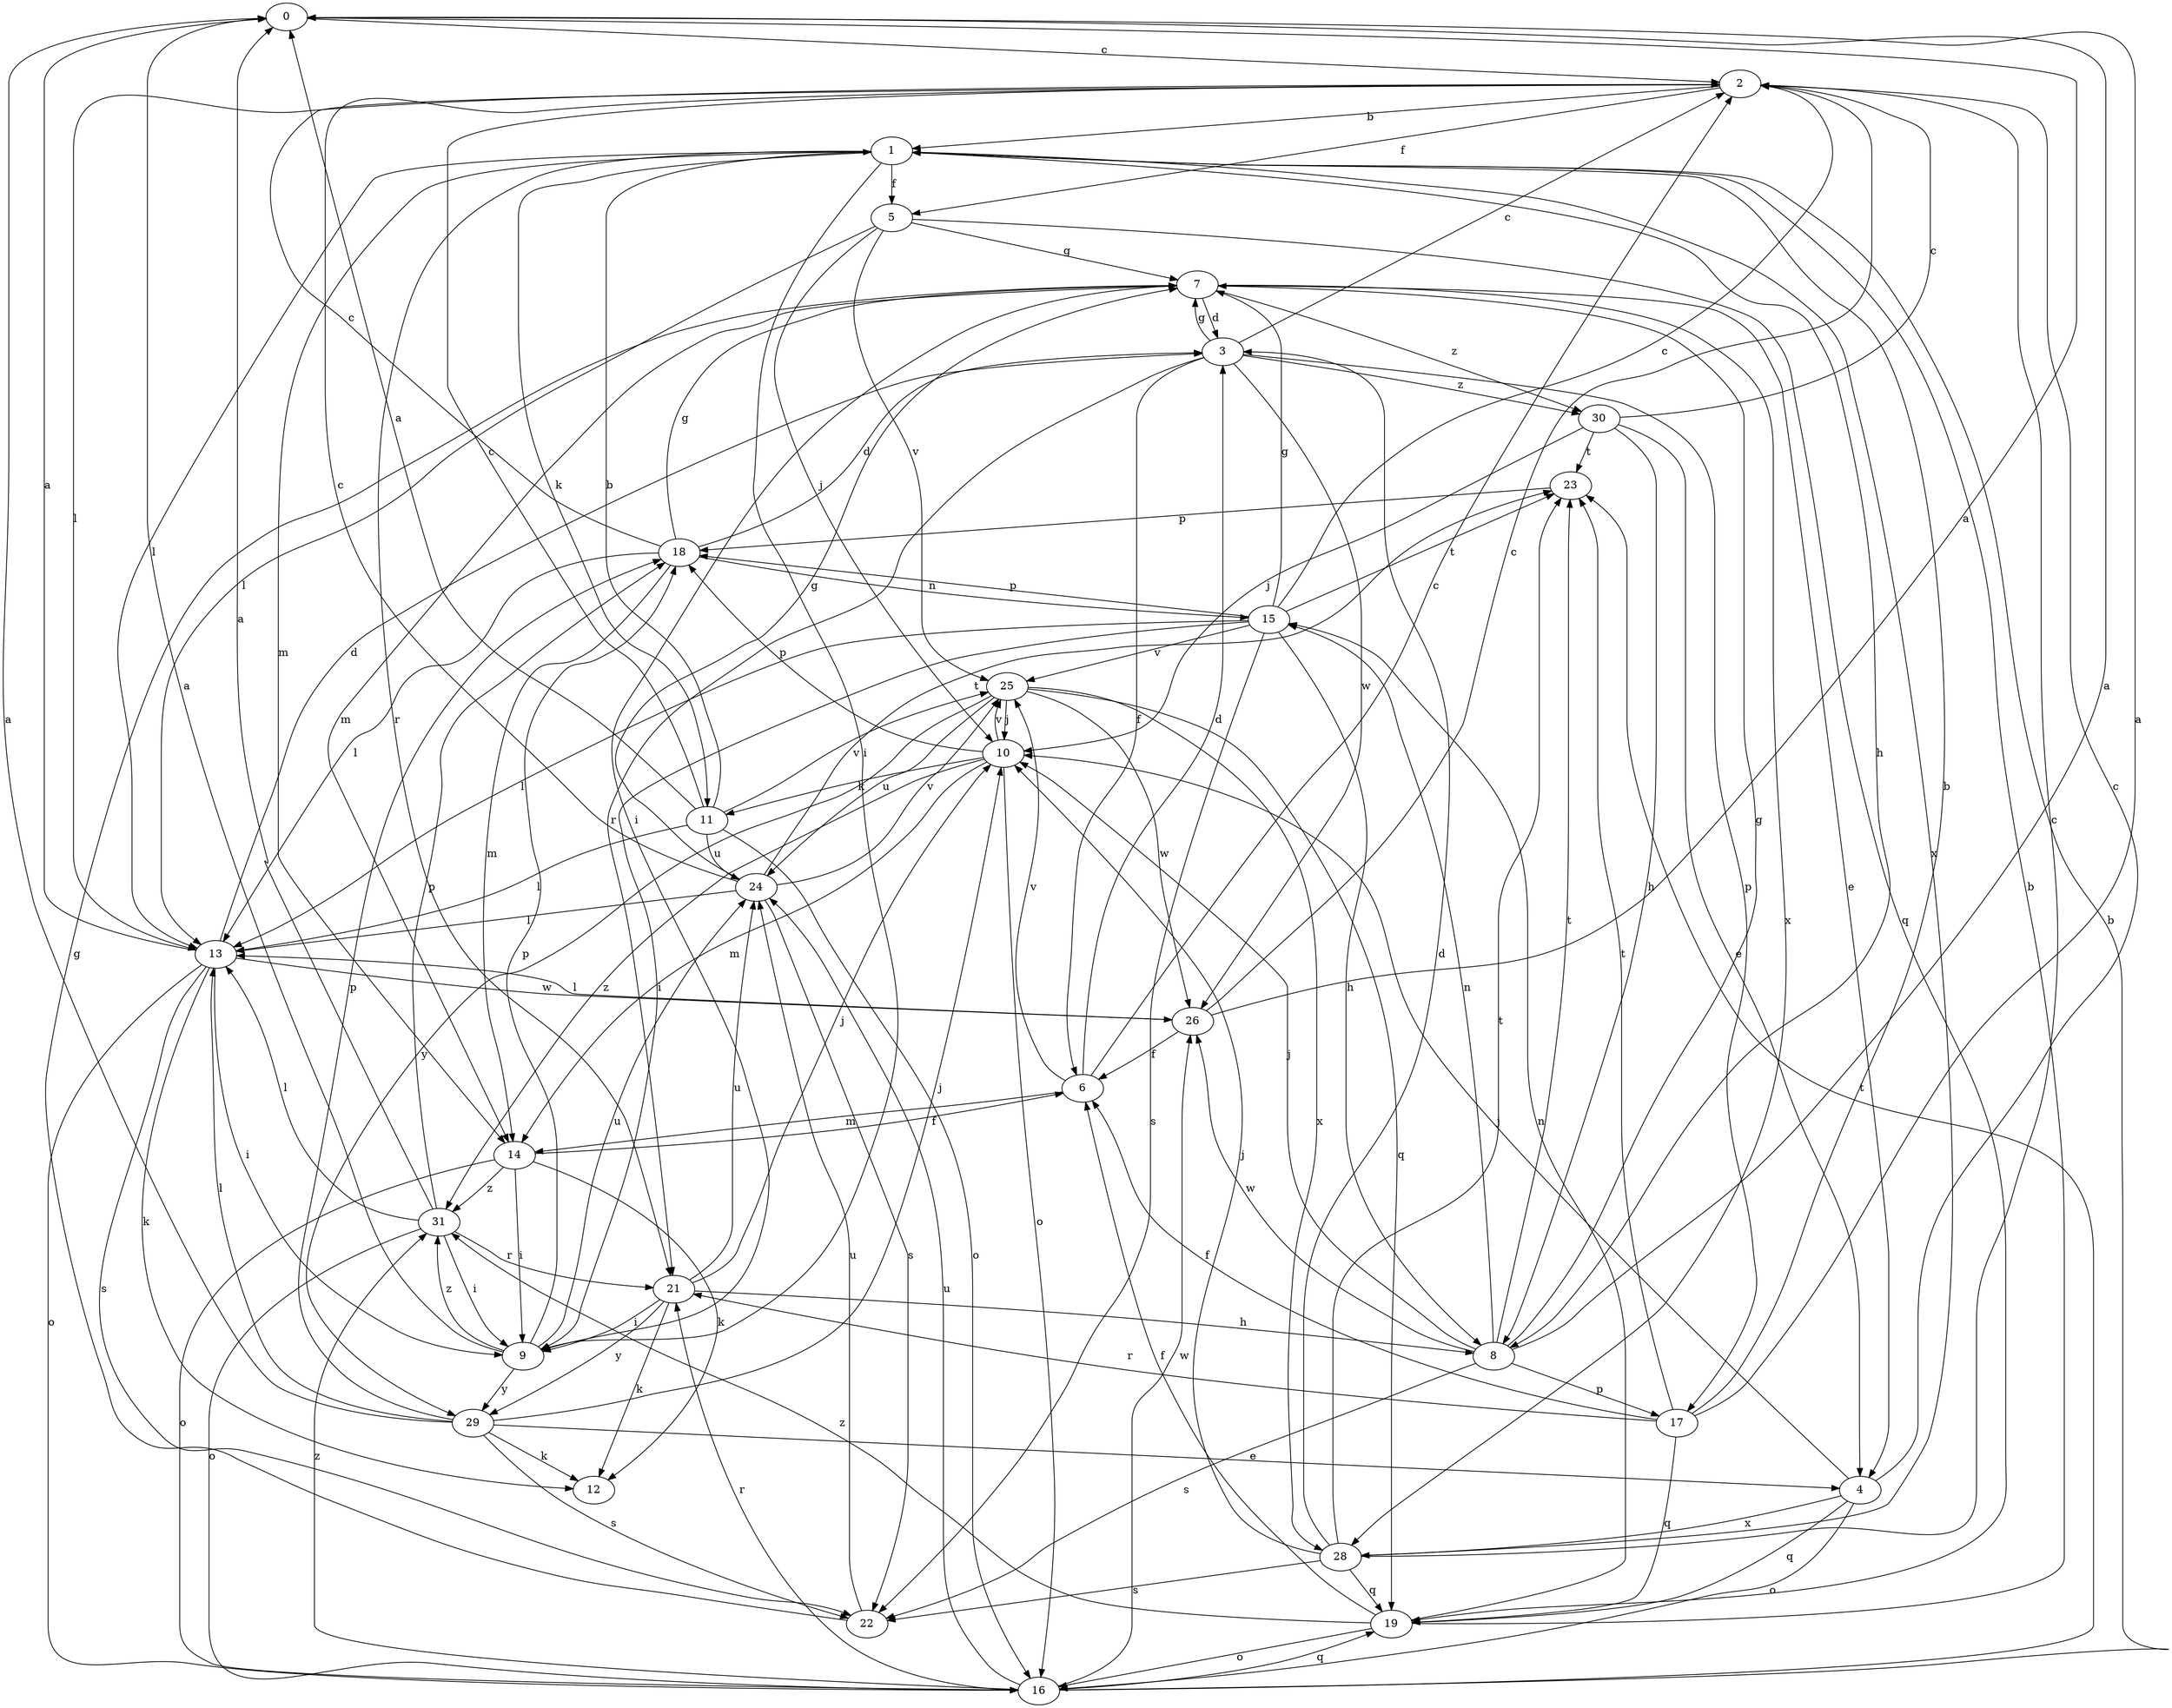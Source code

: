 strict digraph  {
0;
1;
2;
3;
4;
5;
6;
7;
8;
9;
10;
11;
12;
13;
14;
15;
16;
17;
18;
19;
21;
22;
23;
24;
25;
26;
28;
29;
30;
31;
0 -> 2  [label=c];
1 -> 5  [label=f];
1 -> 8  [label=h];
1 -> 9  [label=i];
1 -> 11  [label=k];
1 -> 13  [label=l];
1 -> 14  [label=m];
1 -> 21  [label=r];
1 -> 28  [label=x];
2 -> 1  [label=b];
2 -> 5  [label=f];
2 -> 13  [label=l];
3 -> 2  [label=c];
3 -> 6  [label=f];
3 -> 7  [label=g];
3 -> 17  [label=p];
3 -> 21  [label=r];
3 -> 26  [label=w];
3 -> 30  [label=z];
4 -> 2  [label=c];
4 -> 10  [label=j];
4 -> 16  [label=o];
4 -> 19  [label=q];
4 -> 28  [label=x];
5 -> 7  [label=g];
5 -> 10  [label=j];
5 -> 13  [label=l];
5 -> 19  [label=q];
5 -> 25  [label=v];
6 -> 2  [label=c];
6 -> 3  [label=d];
6 -> 14  [label=m];
6 -> 25  [label=v];
7 -> 3  [label=d];
7 -> 4  [label=e];
7 -> 9  [label=i];
7 -> 14  [label=m];
7 -> 28  [label=x];
7 -> 30  [label=z];
8 -> 0  [label=a];
8 -> 7  [label=g];
8 -> 10  [label=j];
8 -> 15  [label=n];
8 -> 17  [label=p];
8 -> 22  [label=s];
8 -> 23  [label=t];
8 -> 26  [label=w];
9 -> 0  [label=a];
9 -> 18  [label=p];
9 -> 24  [label=u];
9 -> 29  [label=y];
9 -> 31  [label=z];
10 -> 11  [label=k];
10 -> 14  [label=m];
10 -> 16  [label=o];
10 -> 18  [label=p];
10 -> 25  [label=v];
10 -> 31  [label=z];
11 -> 0  [label=a];
11 -> 1  [label=b];
11 -> 2  [label=c];
11 -> 13  [label=l];
11 -> 16  [label=o];
11 -> 24  [label=u];
11 -> 25  [label=v];
13 -> 0  [label=a];
13 -> 3  [label=d];
13 -> 9  [label=i];
13 -> 12  [label=k];
13 -> 16  [label=o];
13 -> 22  [label=s];
13 -> 26  [label=w];
14 -> 6  [label=f];
14 -> 9  [label=i];
14 -> 12  [label=k];
14 -> 16  [label=o];
14 -> 31  [label=z];
15 -> 2  [label=c];
15 -> 7  [label=g];
15 -> 8  [label=h];
15 -> 9  [label=i];
15 -> 13  [label=l];
15 -> 18  [label=p];
15 -> 22  [label=s];
15 -> 23  [label=t];
15 -> 25  [label=v];
16 -> 1  [label=b];
16 -> 19  [label=q];
16 -> 21  [label=r];
16 -> 23  [label=t];
16 -> 24  [label=u];
16 -> 26  [label=w];
16 -> 31  [label=z];
17 -> 0  [label=a];
17 -> 1  [label=b];
17 -> 6  [label=f];
17 -> 19  [label=q];
17 -> 21  [label=r];
17 -> 23  [label=t];
18 -> 2  [label=c];
18 -> 3  [label=d];
18 -> 7  [label=g];
18 -> 13  [label=l];
18 -> 14  [label=m];
18 -> 15  [label=n];
19 -> 1  [label=b];
19 -> 6  [label=f];
19 -> 15  [label=n];
19 -> 16  [label=o];
19 -> 31  [label=z];
21 -> 8  [label=h];
21 -> 9  [label=i];
21 -> 10  [label=j];
21 -> 12  [label=k];
21 -> 24  [label=u];
21 -> 29  [label=y];
22 -> 7  [label=g];
22 -> 24  [label=u];
23 -> 18  [label=p];
24 -> 2  [label=c];
24 -> 7  [label=g];
24 -> 13  [label=l];
24 -> 22  [label=s];
24 -> 23  [label=t];
24 -> 25  [label=v];
25 -> 10  [label=j];
25 -> 19  [label=q];
25 -> 24  [label=u];
25 -> 26  [label=w];
25 -> 28  [label=x];
25 -> 29  [label=y];
26 -> 0  [label=a];
26 -> 2  [label=c];
26 -> 6  [label=f];
26 -> 13  [label=l];
28 -> 2  [label=c];
28 -> 3  [label=d];
28 -> 10  [label=j];
28 -> 19  [label=q];
28 -> 22  [label=s];
28 -> 23  [label=t];
29 -> 0  [label=a];
29 -> 4  [label=e];
29 -> 10  [label=j];
29 -> 12  [label=k];
29 -> 13  [label=l];
29 -> 18  [label=p];
29 -> 22  [label=s];
30 -> 2  [label=c];
30 -> 4  [label=e];
30 -> 8  [label=h];
30 -> 10  [label=j];
30 -> 23  [label=t];
31 -> 0  [label=a];
31 -> 9  [label=i];
31 -> 13  [label=l];
31 -> 16  [label=o];
31 -> 18  [label=p];
31 -> 21  [label=r];
}
